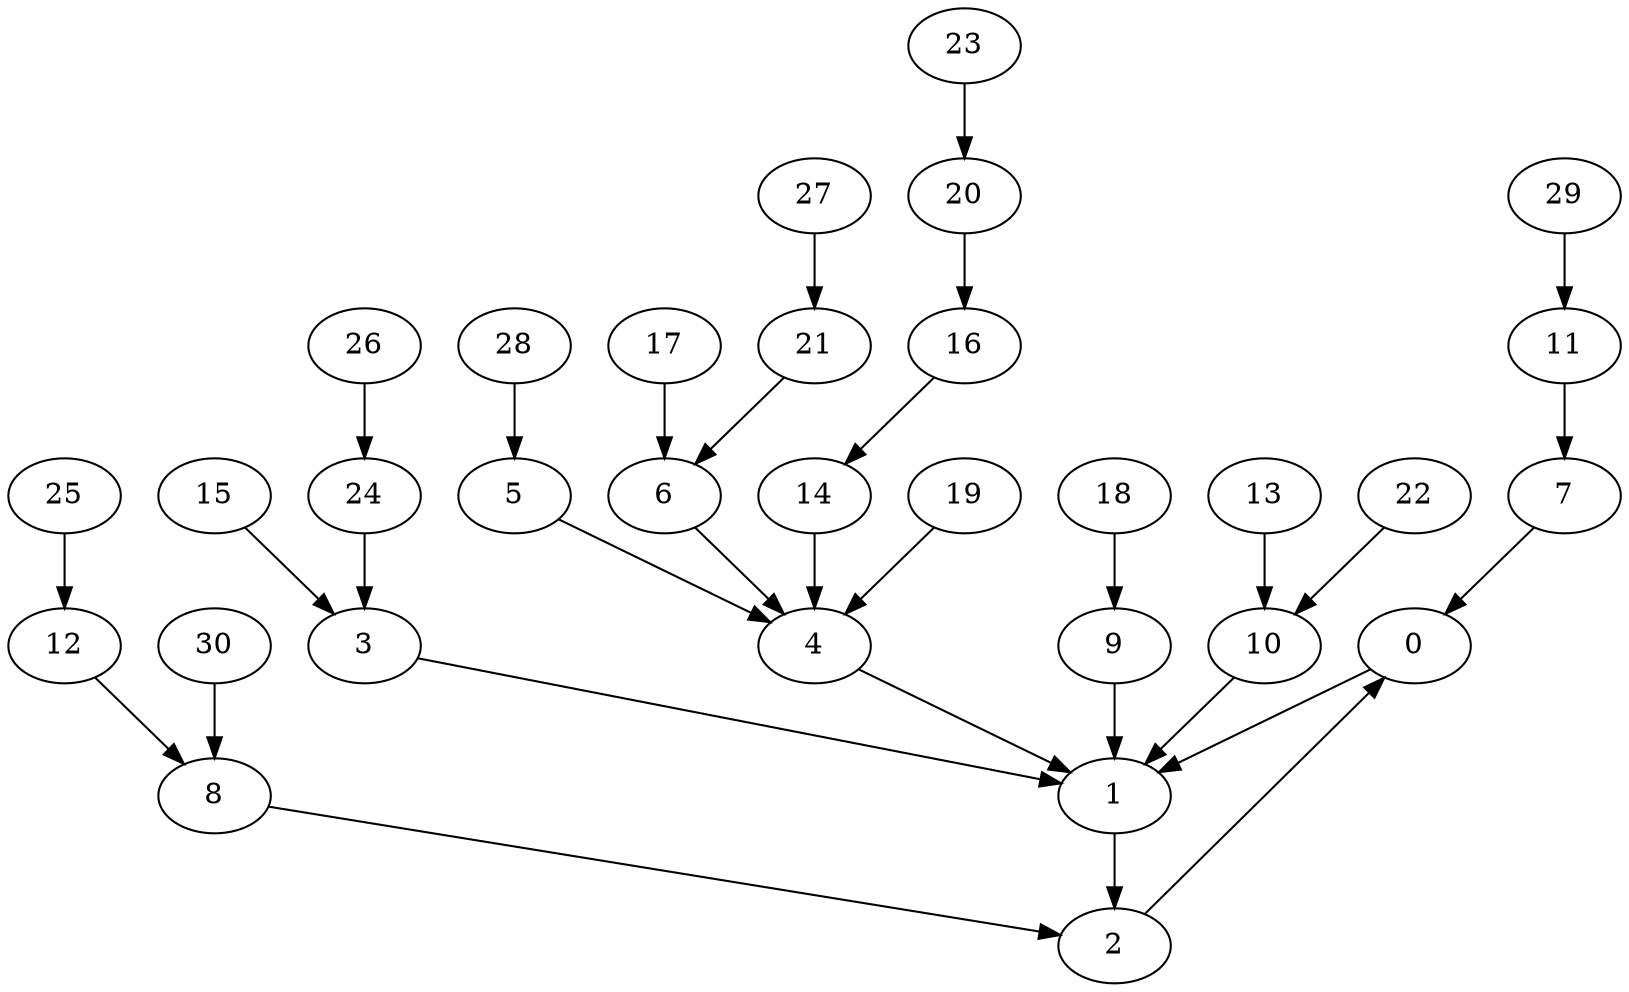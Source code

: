 digraph Doro_30 {
0;1;2;3;4;5;6;7;8;9;10;11;12;13;14;15;16;17;18;19;20;21;22;23;24;25;26;27;28;29;30;0 -> 1;
1 -> 2;
2 -> 0;
3 -> 1;
4 -> 1;
5 -> 4;
6 -> 4;
7 -> 0;
8 -> 2;
9 -> 1;
10 -> 1;
11 -> 7;
12 -> 8;
13 -> 10;
14 -> 4;
15 -> 3;
16 -> 14;
17 -> 6;
18 -> 9;
19 -> 4;
20 -> 16;
21 -> 6;
22 -> 10;
23 -> 20;
24 -> 3;
25 -> 12;
26 -> 24;
27 -> 21;
28 -> 5;
29 -> 11;
30 -> 8;
}
